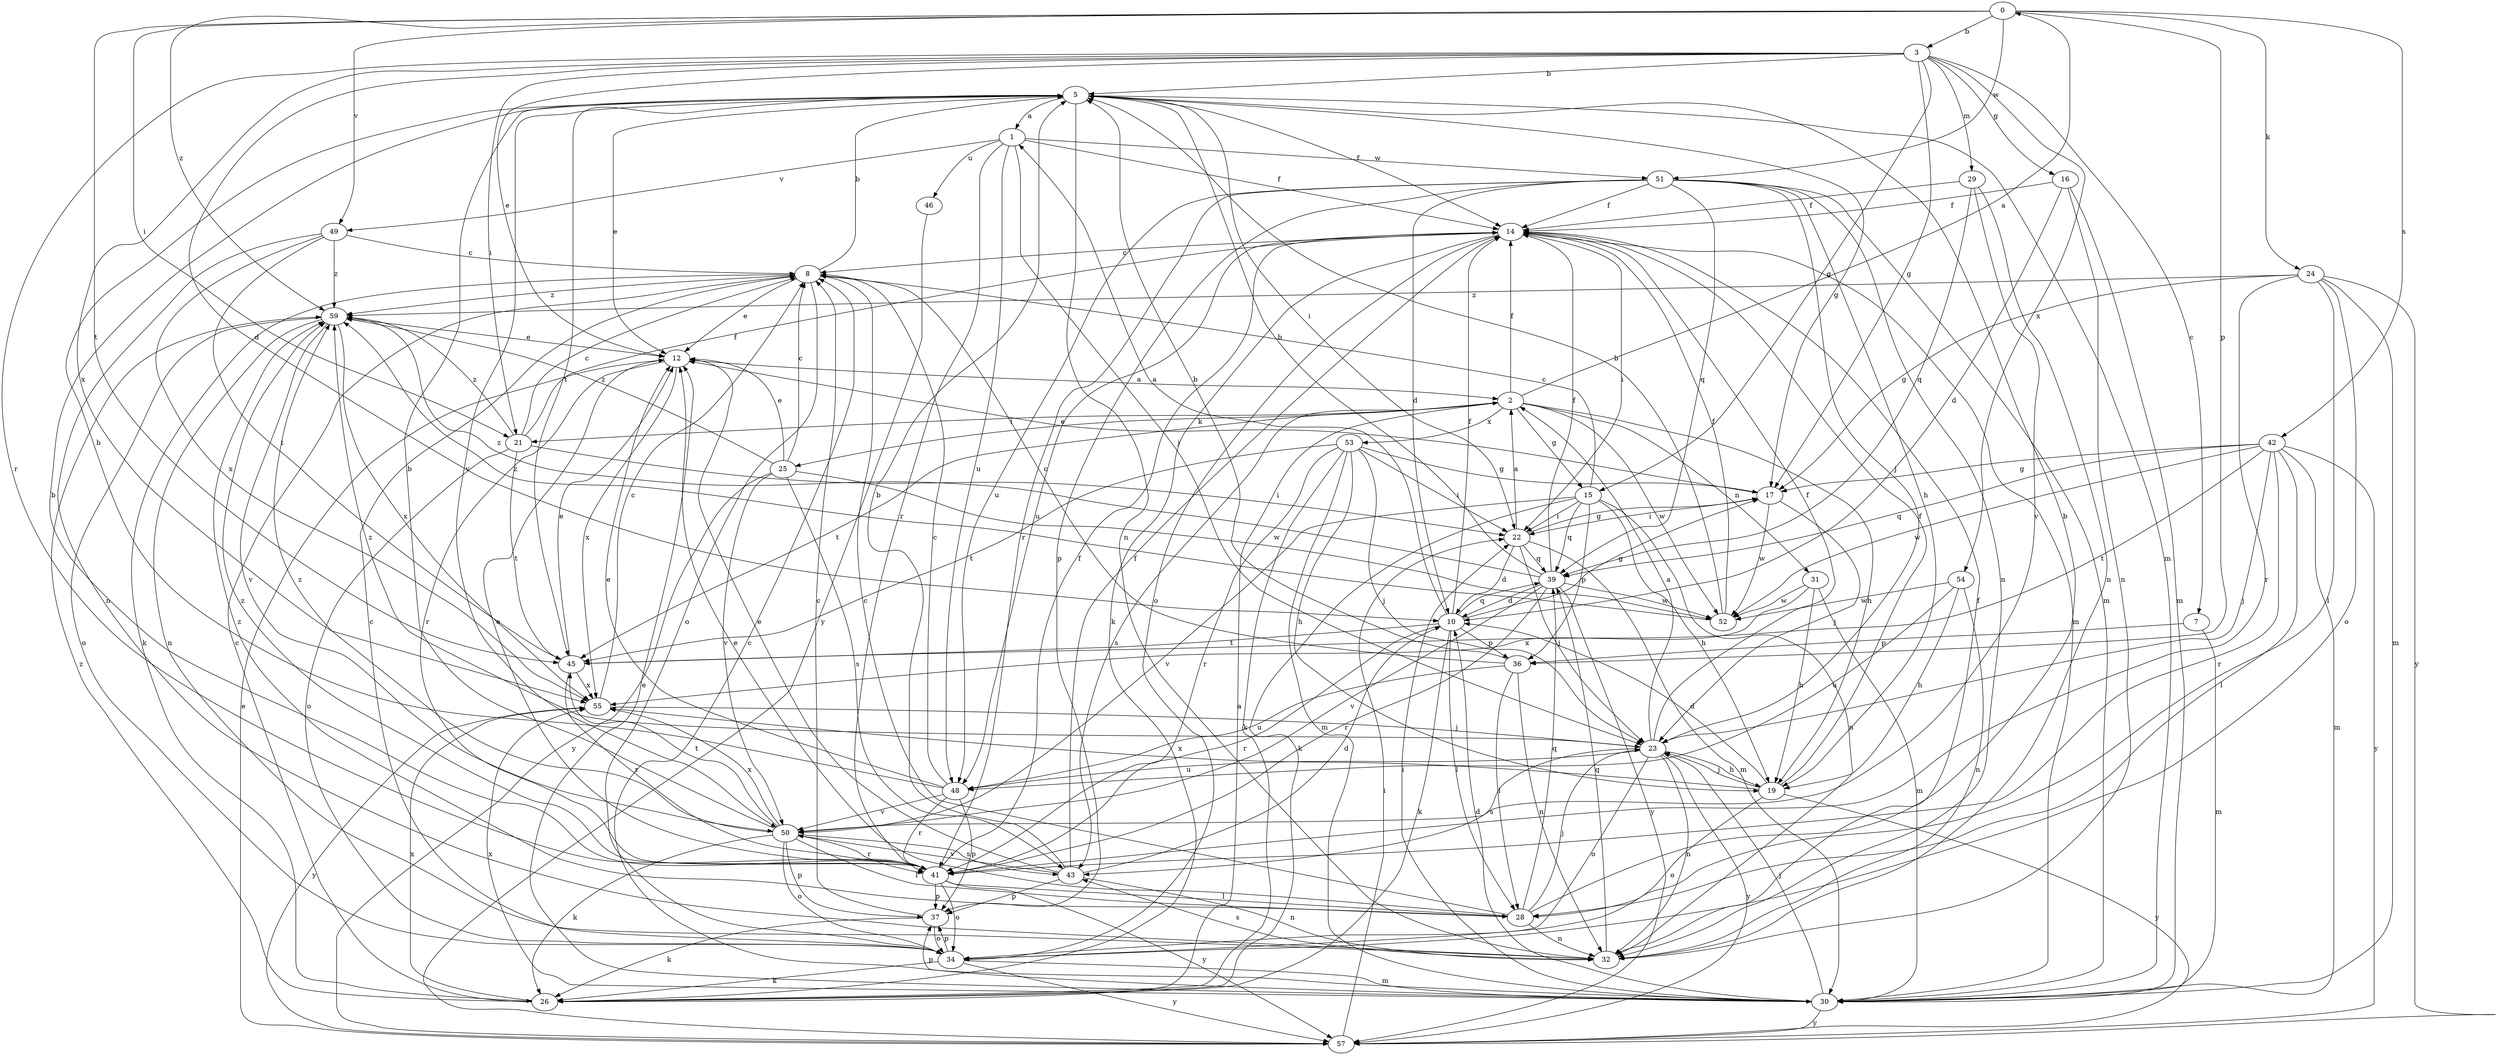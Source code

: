 strict digraph  {
0;
1;
2;
3;
5;
7;
8;
10;
12;
14;
15;
16;
17;
19;
21;
22;
23;
24;
25;
26;
28;
29;
30;
31;
32;
34;
36;
37;
39;
41;
42;
43;
45;
46;
48;
49;
50;
51;
52;
53;
54;
55;
57;
59;
0 -> 3  [label=b];
0 -> 21  [label=i];
0 -> 24  [label=k];
0 -> 36  [label=p];
0 -> 42  [label=s];
0 -> 45  [label=t];
0 -> 49  [label=v];
0 -> 51  [label=w];
0 -> 59  [label=z];
1 -> 14  [label=f];
1 -> 23  [label=j];
1 -> 41  [label=r];
1 -> 46  [label=u];
1 -> 48  [label=u];
1 -> 49  [label=v];
1 -> 51  [label=w];
2 -> 0  [label=a];
2 -> 14  [label=f];
2 -> 15  [label=g];
2 -> 19  [label=h];
2 -> 21  [label=i];
2 -> 25  [label=k];
2 -> 31  [label=n];
2 -> 43  [label=s];
2 -> 45  [label=t];
2 -> 52  [label=w];
2 -> 53  [label=x];
3 -> 5  [label=b];
3 -> 7  [label=c];
3 -> 10  [label=d];
3 -> 12  [label=e];
3 -> 15  [label=g];
3 -> 16  [label=g];
3 -> 17  [label=g];
3 -> 21  [label=i];
3 -> 29  [label=m];
3 -> 41  [label=r];
3 -> 54  [label=x];
3 -> 55  [label=x];
5 -> 1  [label=a];
5 -> 12  [label=e];
5 -> 14  [label=f];
5 -> 17  [label=g];
5 -> 22  [label=i];
5 -> 30  [label=m];
5 -> 32  [label=n];
5 -> 45  [label=t];
5 -> 50  [label=v];
7 -> 30  [label=m];
7 -> 36  [label=p];
8 -> 5  [label=b];
8 -> 12  [label=e];
8 -> 26  [label=k];
8 -> 34  [label=o];
8 -> 59  [label=z];
10 -> 1  [label=a];
10 -> 14  [label=f];
10 -> 17  [label=g];
10 -> 26  [label=k];
10 -> 28  [label=l];
10 -> 36  [label=p];
10 -> 39  [label=q];
10 -> 41  [label=r];
10 -> 45  [label=t];
12 -> 2  [label=a];
12 -> 41  [label=r];
12 -> 55  [label=x];
14 -> 8  [label=c];
14 -> 22  [label=i];
14 -> 26  [label=k];
14 -> 30  [label=m];
14 -> 34  [label=o];
14 -> 48  [label=u];
15 -> 8  [label=c];
15 -> 19  [label=h];
15 -> 22  [label=i];
15 -> 26  [label=k];
15 -> 32  [label=n];
15 -> 36  [label=p];
15 -> 39  [label=q];
15 -> 50  [label=v];
16 -> 10  [label=d];
16 -> 14  [label=f];
16 -> 30  [label=m];
16 -> 32  [label=n];
17 -> 12  [label=e];
17 -> 22  [label=i];
17 -> 23  [label=j];
17 -> 52  [label=w];
19 -> 10  [label=d];
19 -> 14  [label=f];
19 -> 23  [label=j];
19 -> 34  [label=o];
19 -> 55  [label=x];
19 -> 57  [label=y];
21 -> 8  [label=c];
21 -> 14  [label=f];
21 -> 22  [label=i];
21 -> 34  [label=o];
21 -> 45  [label=t];
21 -> 59  [label=z];
22 -> 2  [label=a];
22 -> 10  [label=d];
22 -> 17  [label=g];
22 -> 23  [label=j];
22 -> 30  [label=m];
22 -> 39  [label=q];
23 -> 2  [label=a];
23 -> 14  [label=f];
23 -> 19  [label=h];
23 -> 32  [label=n];
23 -> 34  [label=o];
23 -> 43  [label=s];
23 -> 48  [label=u];
23 -> 57  [label=y];
23 -> 59  [label=z];
24 -> 17  [label=g];
24 -> 28  [label=l];
24 -> 30  [label=m];
24 -> 34  [label=o];
24 -> 41  [label=r];
24 -> 57  [label=y];
24 -> 59  [label=z];
25 -> 8  [label=c];
25 -> 12  [label=e];
25 -> 43  [label=s];
25 -> 50  [label=v];
25 -> 52  [label=w];
25 -> 57  [label=y];
25 -> 59  [label=z];
26 -> 2  [label=a];
26 -> 8  [label=c];
26 -> 55  [label=x];
26 -> 59  [label=z];
28 -> 5  [label=b];
28 -> 8  [label=c];
28 -> 12  [label=e];
28 -> 23  [label=j];
28 -> 32  [label=n];
28 -> 39  [label=q];
28 -> 59  [label=z];
29 -> 14  [label=f];
29 -> 32  [label=n];
29 -> 39  [label=q];
29 -> 50  [label=v];
30 -> 8  [label=c];
30 -> 10  [label=d];
30 -> 12  [label=e];
30 -> 22  [label=i];
30 -> 23  [label=j];
30 -> 37  [label=p];
30 -> 55  [label=x];
30 -> 57  [label=y];
31 -> 19  [label=h];
31 -> 30  [label=m];
31 -> 52  [label=w];
31 -> 55  [label=x];
32 -> 14  [label=f];
32 -> 39  [label=q];
32 -> 43  [label=s];
34 -> 8  [label=c];
34 -> 26  [label=k];
34 -> 30  [label=m];
34 -> 37  [label=p];
34 -> 57  [label=y];
36 -> 5  [label=b];
36 -> 8  [label=c];
36 -> 28  [label=l];
36 -> 32  [label=n];
36 -> 48  [label=u];
37 -> 8  [label=c];
37 -> 26  [label=k];
37 -> 34  [label=o];
39 -> 5  [label=b];
39 -> 10  [label=d];
39 -> 14  [label=f];
39 -> 41  [label=r];
39 -> 50  [label=v];
39 -> 52  [label=w];
39 -> 57  [label=y];
39 -> 59  [label=z];
41 -> 5  [label=b];
41 -> 12  [label=e];
41 -> 14  [label=f];
41 -> 28  [label=l];
41 -> 34  [label=o];
41 -> 37  [label=p];
41 -> 57  [label=y];
41 -> 59  [label=z];
42 -> 17  [label=g];
42 -> 23  [label=j];
42 -> 28  [label=l];
42 -> 30  [label=m];
42 -> 39  [label=q];
42 -> 41  [label=r];
42 -> 45  [label=t];
42 -> 52  [label=w];
42 -> 57  [label=y];
43 -> 5  [label=b];
43 -> 10  [label=d];
43 -> 12  [label=e];
43 -> 14  [label=f];
43 -> 32  [label=n];
43 -> 37  [label=p];
43 -> 50  [label=v];
45 -> 12  [label=e];
45 -> 41  [label=r];
45 -> 55  [label=x];
46 -> 57  [label=y];
48 -> 5  [label=b];
48 -> 8  [label=c];
48 -> 12  [label=e];
48 -> 37  [label=p];
48 -> 41  [label=r];
48 -> 50  [label=v];
49 -> 8  [label=c];
49 -> 32  [label=n];
49 -> 45  [label=t];
49 -> 55  [label=x];
49 -> 59  [label=z];
50 -> 5  [label=b];
50 -> 26  [label=k];
50 -> 28  [label=l];
50 -> 34  [label=o];
50 -> 37  [label=p];
50 -> 41  [label=r];
50 -> 43  [label=s];
50 -> 45  [label=t];
50 -> 55  [label=x];
50 -> 59  [label=z];
51 -> 10  [label=d];
51 -> 14  [label=f];
51 -> 19  [label=h];
51 -> 23  [label=j];
51 -> 30  [label=m];
51 -> 32  [label=n];
51 -> 37  [label=p];
51 -> 39  [label=q];
51 -> 41  [label=r];
51 -> 48  [label=u];
52 -> 5  [label=b];
52 -> 14  [label=f];
52 -> 59  [label=z];
53 -> 17  [label=g];
53 -> 19  [label=h];
53 -> 22  [label=i];
53 -> 23  [label=j];
53 -> 26  [label=k];
53 -> 30  [label=m];
53 -> 41  [label=r];
53 -> 45  [label=t];
54 -> 19  [label=h];
54 -> 32  [label=n];
54 -> 48  [label=u];
54 -> 52  [label=w];
55 -> 8  [label=c];
55 -> 23  [label=j];
55 -> 57  [label=y];
57 -> 12  [label=e];
57 -> 22  [label=i];
59 -> 12  [label=e];
59 -> 32  [label=n];
59 -> 34  [label=o];
59 -> 50  [label=v];
59 -> 55  [label=x];
}
